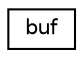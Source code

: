 digraph "Graphical Class Hierarchy"
{
 // LATEX_PDF_SIZE
  edge [fontname="Helvetica",fontsize="10",labelfontname="Helvetica",labelfontsize="10"];
  node [fontname="Helvetica",fontsize="10",shape=record];
  rankdir="LR";
  Node0 [label="buf",height=0.2,width=0.4,color="black", fillcolor="white", style="filled",URL="$structbuf.html",tooltip=" "];
}
